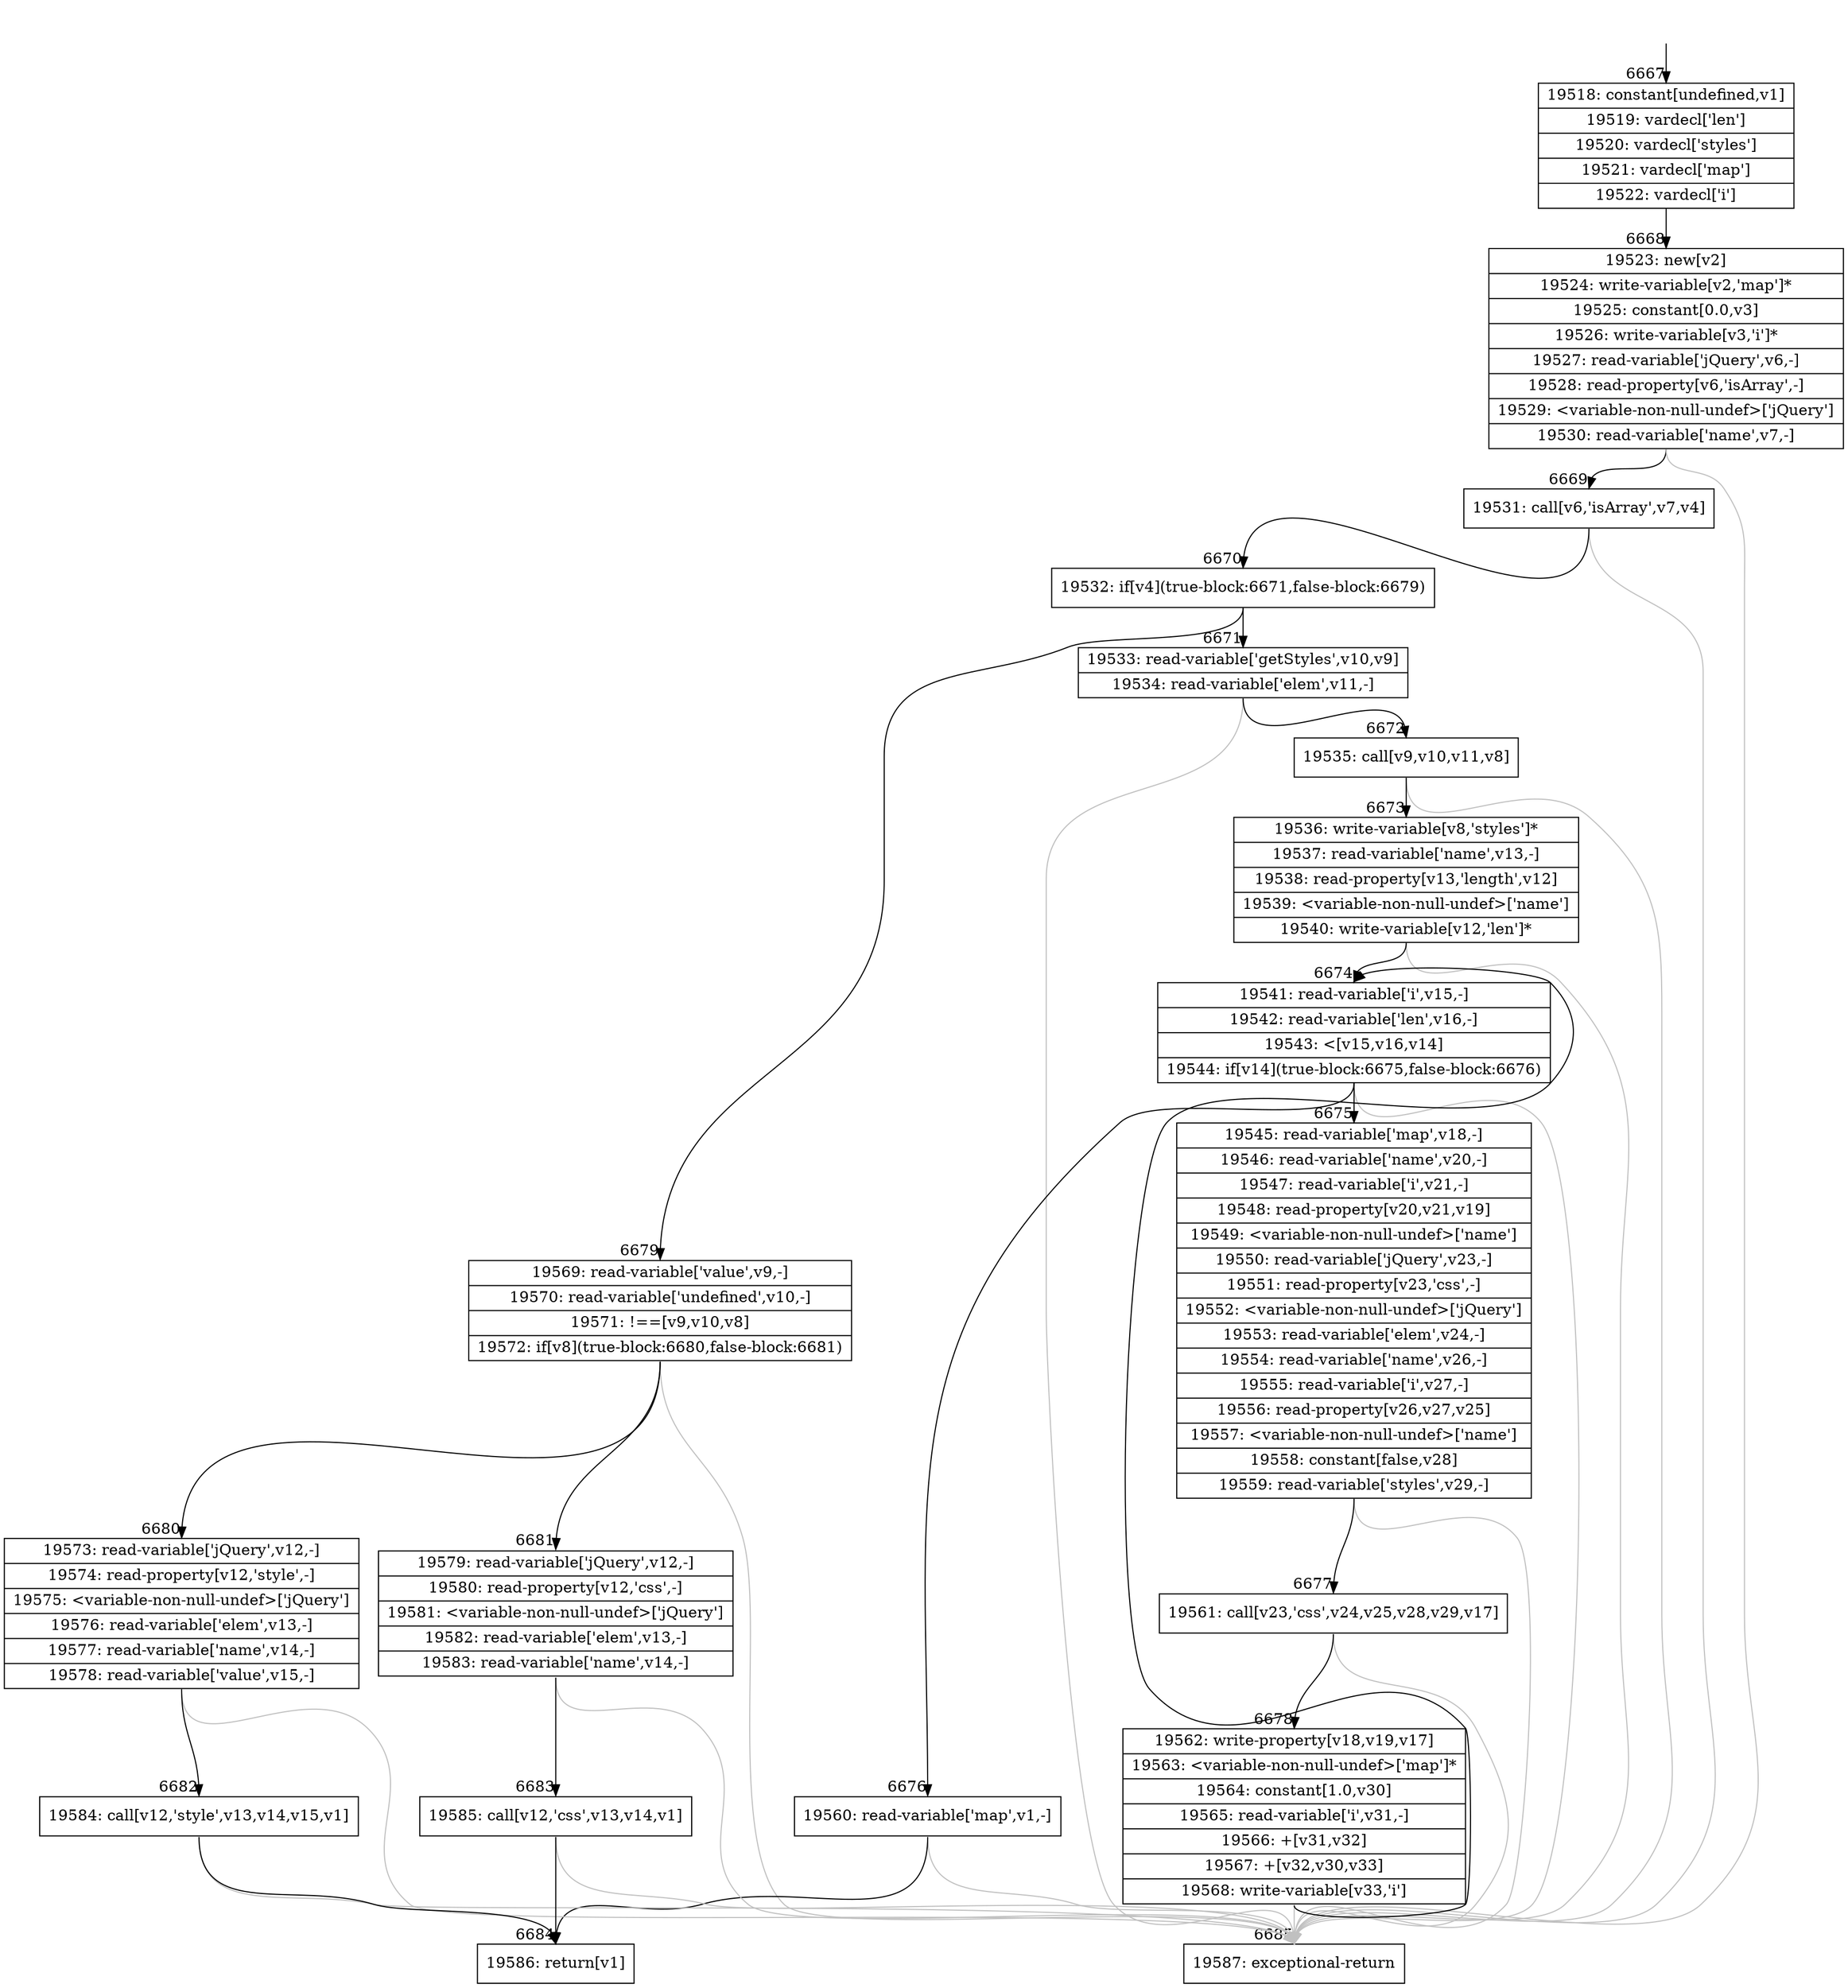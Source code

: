 digraph {
rankdir="TD"
BB_entry421[shape=none,label=""];
BB_entry421 -> BB6667 [tailport=s, headport=n, headlabel="    6667"]
BB6667 [shape=record label="{19518: constant[undefined,v1]|19519: vardecl['len']|19520: vardecl['styles']|19521: vardecl['map']|19522: vardecl['i']}" ] 
BB6667 -> BB6668 [tailport=s, headport=n, headlabel="      6668"]
BB6668 [shape=record label="{19523: new[v2]|19524: write-variable[v2,'map']*|19525: constant[0.0,v3]|19526: write-variable[v3,'i']*|19527: read-variable['jQuery',v6,-]|19528: read-property[v6,'isArray',-]|19529: \<variable-non-null-undef\>['jQuery']|19530: read-variable['name',v7,-]}" ] 
BB6668 -> BB6669 [tailport=s, headport=n, headlabel="      6669"]
BB6668 -> BB6685 [tailport=s, headport=n, color=gray, headlabel="      6685"]
BB6669 [shape=record label="{19531: call[v6,'isArray',v7,v4]}" ] 
BB6669 -> BB6670 [tailport=s, headport=n, headlabel="      6670"]
BB6669 -> BB6685 [tailport=s, headport=n, color=gray]
BB6670 [shape=record label="{19532: if[v4](true-block:6671,false-block:6679)}" ] 
BB6670 -> BB6671 [tailport=s, headport=n, headlabel="      6671"]
BB6670 -> BB6679 [tailport=s, headport=n, headlabel="      6679"]
BB6671 [shape=record label="{19533: read-variable['getStyles',v10,v9]|19534: read-variable['elem',v11,-]}" ] 
BB6671 -> BB6672 [tailport=s, headport=n, headlabel="      6672"]
BB6671 -> BB6685 [tailport=s, headport=n, color=gray]
BB6672 [shape=record label="{19535: call[v9,v10,v11,v8]}" ] 
BB6672 -> BB6673 [tailport=s, headport=n, headlabel="      6673"]
BB6672 -> BB6685 [tailport=s, headport=n, color=gray]
BB6673 [shape=record label="{19536: write-variable[v8,'styles']*|19537: read-variable['name',v13,-]|19538: read-property[v13,'length',v12]|19539: \<variable-non-null-undef\>['name']|19540: write-variable[v12,'len']*}" ] 
BB6673 -> BB6674 [tailport=s, headport=n, headlabel="      6674"]
BB6673 -> BB6685 [tailport=s, headport=n, color=gray]
BB6674 [shape=record label="{19541: read-variable['i',v15,-]|19542: read-variable['len',v16,-]|19543: \<[v15,v16,v14]|19544: if[v14](true-block:6675,false-block:6676)}" ] 
BB6674 -> BB6675 [tailport=s, headport=n, headlabel="      6675"]
BB6674 -> BB6676 [tailport=s, headport=n, headlabel="      6676"]
BB6674 -> BB6685 [tailport=s, headport=n, color=gray]
BB6675 [shape=record label="{19545: read-variable['map',v18,-]|19546: read-variable['name',v20,-]|19547: read-variable['i',v21,-]|19548: read-property[v20,v21,v19]|19549: \<variable-non-null-undef\>['name']|19550: read-variable['jQuery',v23,-]|19551: read-property[v23,'css',-]|19552: \<variable-non-null-undef\>['jQuery']|19553: read-variable['elem',v24,-]|19554: read-variable['name',v26,-]|19555: read-variable['i',v27,-]|19556: read-property[v26,v27,v25]|19557: \<variable-non-null-undef\>['name']|19558: constant[false,v28]|19559: read-variable['styles',v29,-]}" ] 
BB6675 -> BB6677 [tailport=s, headport=n, headlabel="      6677"]
BB6675 -> BB6685 [tailport=s, headport=n, color=gray]
BB6676 [shape=record label="{19560: read-variable['map',v1,-]}" ] 
BB6676 -> BB6684 [tailport=s, headport=n, headlabel="      6684"]
BB6676 -> BB6685 [tailport=s, headport=n, color=gray]
BB6677 [shape=record label="{19561: call[v23,'css',v24,v25,v28,v29,v17]}" ] 
BB6677 -> BB6678 [tailport=s, headport=n, headlabel="      6678"]
BB6677 -> BB6685 [tailport=s, headport=n, color=gray]
BB6678 [shape=record label="{19562: write-property[v18,v19,v17]|19563: \<variable-non-null-undef\>['map']*|19564: constant[1.0,v30]|19565: read-variable['i',v31,-]|19566: +[v31,v32]|19567: +[v32,v30,v33]|19568: write-variable[v33,'i']}" ] 
BB6678 -> BB6674 [tailport=s, headport=n]
BB6678 -> BB6685 [tailport=s, headport=n, color=gray]
BB6679 [shape=record label="{19569: read-variable['value',v9,-]|19570: read-variable['undefined',v10,-]|19571: !==[v9,v10,v8]|19572: if[v8](true-block:6680,false-block:6681)}" ] 
BB6679 -> BB6680 [tailport=s, headport=n, headlabel="      6680"]
BB6679 -> BB6681 [tailport=s, headport=n, headlabel="      6681"]
BB6679 -> BB6685 [tailport=s, headport=n, color=gray]
BB6680 [shape=record label="{19573: read-variable['jQuery',v12,-]|19574: read-property[v12,'style',-]|19575: \<variable-non-null-undef\>['jQuery']|19576: read-variable['elem',v13,-]|19577: read-variable['name',v14,-]|19578: read-variable['value',v15,-]}" ] 
BB6680 -> BB6682 [tailport=s, headport=n, headlabel="      6682"]
BB6680 -> BB6685 [tailport=s, headport=n, color=gray]
BB6681 [shape=record label="{19579: read-variable['jQuery',v12,-]|19580: read-property[v12,'css',-]|19581: \<variable-non-null-undef\>['jQuery']|19582: read-variable['elem',v13,-]|19583: read-variable['name',v14,-]}" ] 
BB6681 -> BB6683 [tailport=s, headport=n, headlabel="      6683"]
BB6681 -> BB6685 [tailport=s, headport=n, color=gray]
BB6682 [shape=record label="{19584: call[v12,'style',v13,v14,v15,v1]}" ] 
BB6682 -> BB6684 [tailport=s, headport=n]
BB6682 -> BB6685 [tailport=s, headport=n, color=gray]
BB6683 [shape=record label="{19585: call[v12,'css',v13,v14,v1]}" ] 
BB6683 -> BB6684 [tailport=s, headport=n]
BB6683 -> BB6685 [tailport=s, headport=n, color=gray]
BB6684 [shape=record label="{19586: return[v1]}" ] 
BB6685 [shape=record label="{19587: exceptional-return}" ] 
}
